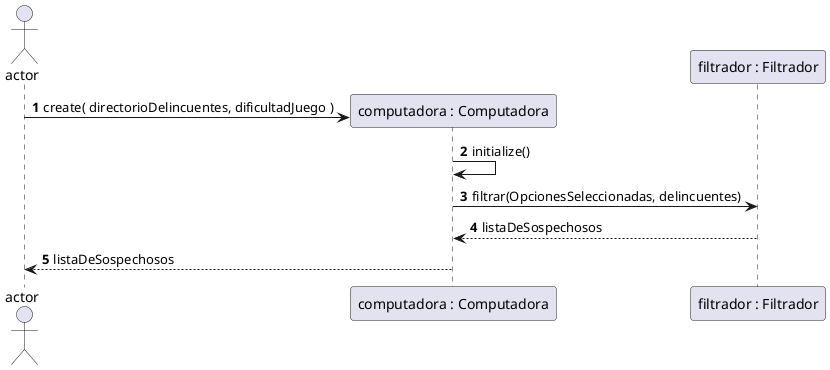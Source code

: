 @startuml
'https://plantuml.com/sequence-diagram

autonumber
Actor actor
create "computadora : Computadora"
actor -> "computadora : Computadora" : create( directorioDelincuentes, dificultadJuego )
"computadora : Computadora" -> "computadora : Computadora" : initialize()
"computadora : Computadora" -> "filtrador : Filtrador" : filtrar(OpcionesSeleccionadas, delincuentes)
"filtrador : Filtrador" --> "computadora : Computadora" : listaDeSospechosos
"computadora : Computadora" --> actor : listaDeSospechosos


@enduml